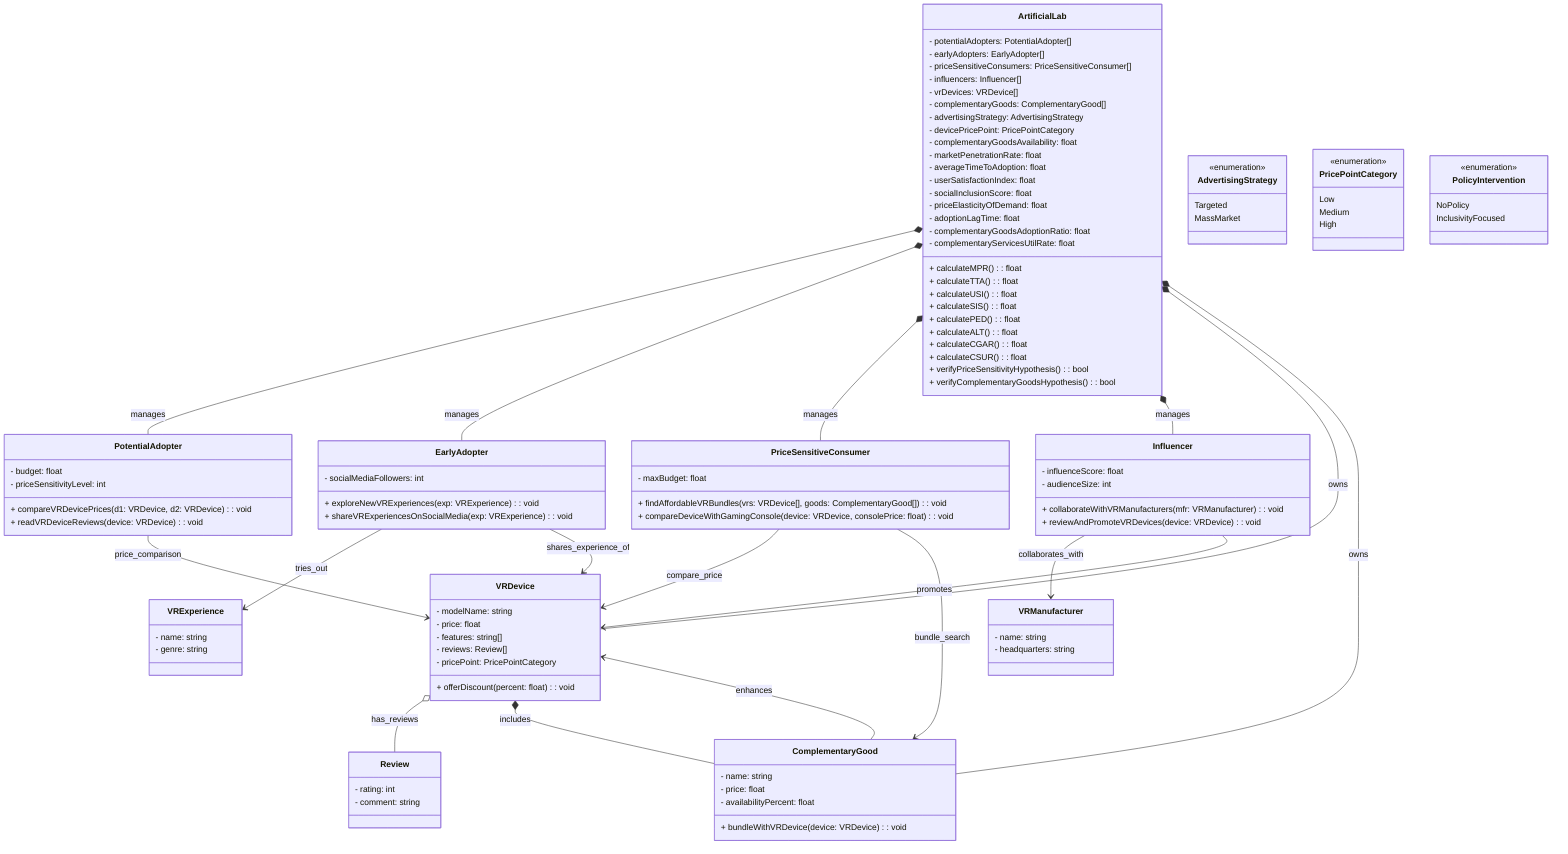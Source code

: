 classDiagram

class ArtificialLab {
  - potentialAdopters: PotentialAdopter[]
  - earlyAdopters: EarlyAdopter[]
  - priceSensitiveConsumers: PriceSensitiveConsumer[]
  - influencers: Influencer[]
  - vrDevices: VRDevice[]
  - complementaryGoods: ComplementaryGood[]

  - advertisingStrategy: AdvertisingStrategy
  - devicePricePoint: PricePointCategory
  - complementaryGoodsAvailability: float  

  - marketPenetrationRate: float           
  - averageTimeToAdoption: float           
  - userSatisfactionIndex: float           
  - socialInclusionScore: float            
  - priceElasticityOfDemand: float         
  - adoptionLagTime: float                 
  - complementaryGoodsAdoptionRatio: float 
  - complementaryServicesUtilRate: float   

  + calculateMPR(): float
  + calculateTTA(): float
  + calculateUSI(): float
  + calculateSIS(): float
  + calculatePED(): float
  + calculateALT(): float
  + calculateCGAR(): float
  + calculateCSUR(): float
  + verifyPriceSensitivityHypothesis(): bool
  + verifyComplementaryGoodsHypothesis(): bool
}

class PotentialAdopter {
  - budget: float
  - priceSensitivityLevel: int
  + compareVRDevicePrices(d1: VRDevice, d2: VRDevice): void
  + readVRDeviceReviews(device: VRDevice): void
}

class EarlyAdopter {
  - socialMediaFollowers: int
  + exploreNewVRExperiences(exp: VRExperience): void
  + shareVRExperiencesOnSocialMedia(exp: VRExperience): void
}

class PriceSensitiveConsumer {
  - maxBudget: float
  + findAffordableVRBundles(vrs: VRDevice[], goods: ComplementaryGood[]): void
  + compareDeviceWithGamingConsole(device: VRDevice, consolePrice: float): void
}

class Influencer {
  - influenceScore: float
  - audienceSize: int
  + collaborateWithVRManufacturers(mfr: VRManufacturer): void
  + reviewAndPromoteVRDevices(device: VRDevice): void
}

class VRDevice {
  - modelName: string
  - price: float
  - features: string[]
  - reviews: Review[]
  - pricePoint: PricePointCategory
  + offerDiscount(percent: float): void
}

class ComplementaryGood {
  - name: string
  - price: float
  - availabilityPercent: float
  + bundleWithVRDevice(device: VRDevice): void
}

class VRExperience {
  - name: string
  - genre: string
}

class Review {
  - rating: int
  - comment: string
}

class VRManufacturer {
  - name: string
  - headquarters: string
}

class AdvertisingStrategy {
  <<enumeration>>
  Targeted
  MassMarket
}

class PricePointCategory {
  <<enumeration>>
  Low
  Medium
  High
}

class PolicyIntervention {
  <<enumeration>>
  NoPolicy
  InclusivityFocused
}

ArtificialLab *-- PotentialAdopter : manages
ArtificialLab *-- EarlyAdopter : manages
ArtificialLab *-- PriceSensitiveConsumer : manages
ArtificialLab *-- Influencer : manages
ArtificialLab *-- VRDevice : owns
ArtificialLab *-- ComplementaryGood : owns

Influencer --> VRManufacturer : collaborates_with
VRDevice o-- Review : has_reviews
VRDevice *-- ComplementaryGood  : includes
PotentialAdopter --> VRDevice : price_comparison
EarlyAdopter --> VRExperience : tries_out
EarlyAdopter --> VRDevice : shares_experience_of
PriceSensitiveConsumer --> VRDevice : compare_price
PriceSensitiveConsumer --> ComplementaryGood : bundle_search
Influencer --> VRDevice : promotes
ComplementaryGood --> VRDevice : enhances